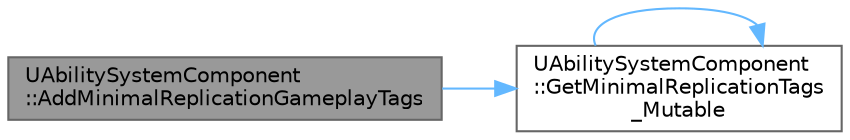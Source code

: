 digraph "UAbilitySystemComponent::AddMinimalReplicationGameplayTags"
{
 // INTERACTIVE_SVG=YES
 // LATEX_PDF_SIZE
  bgcolor="transparent";
  edge [fontname=Helvetica,fontsize=10,labelfontname=Helvetica,labelfontsize=10];
  node [fontname=Helvetica,fontsize=10,shape=box,height=0.2,width=0.4];
  rankdir="LR";
  Node1 [id="Node000001",label="UAbilitySystemComponent\l::AddMinimalReplicationGameplayTags",height=0.2,width=0.4,color="gray40", fillcolor="grey60", style="filled", fontcolor="black",tooltip=" "];
  Node1 -> Node2 [id="edge1_Node000001_Node000002",color="steelblue1",style="solid",tooltip=" "];
  Node2 [id="Node000002",label="UAbilitySystemComponent\l::GetMinimalReplicationTags\l_Mutable",height=0.2,width=0.4,color="grey40", fillcolor="white", style="filled",URL="$d4/d2d/classUAbilitySystemComponent.html#abe7ccb817a0572dd36465e101fd2a81c",tooltip=" "];
  Node2 -> Node2 [id="edge2_Node000002_Node000002",color="steelblue1",style="solid",tooltip=" "];
}
